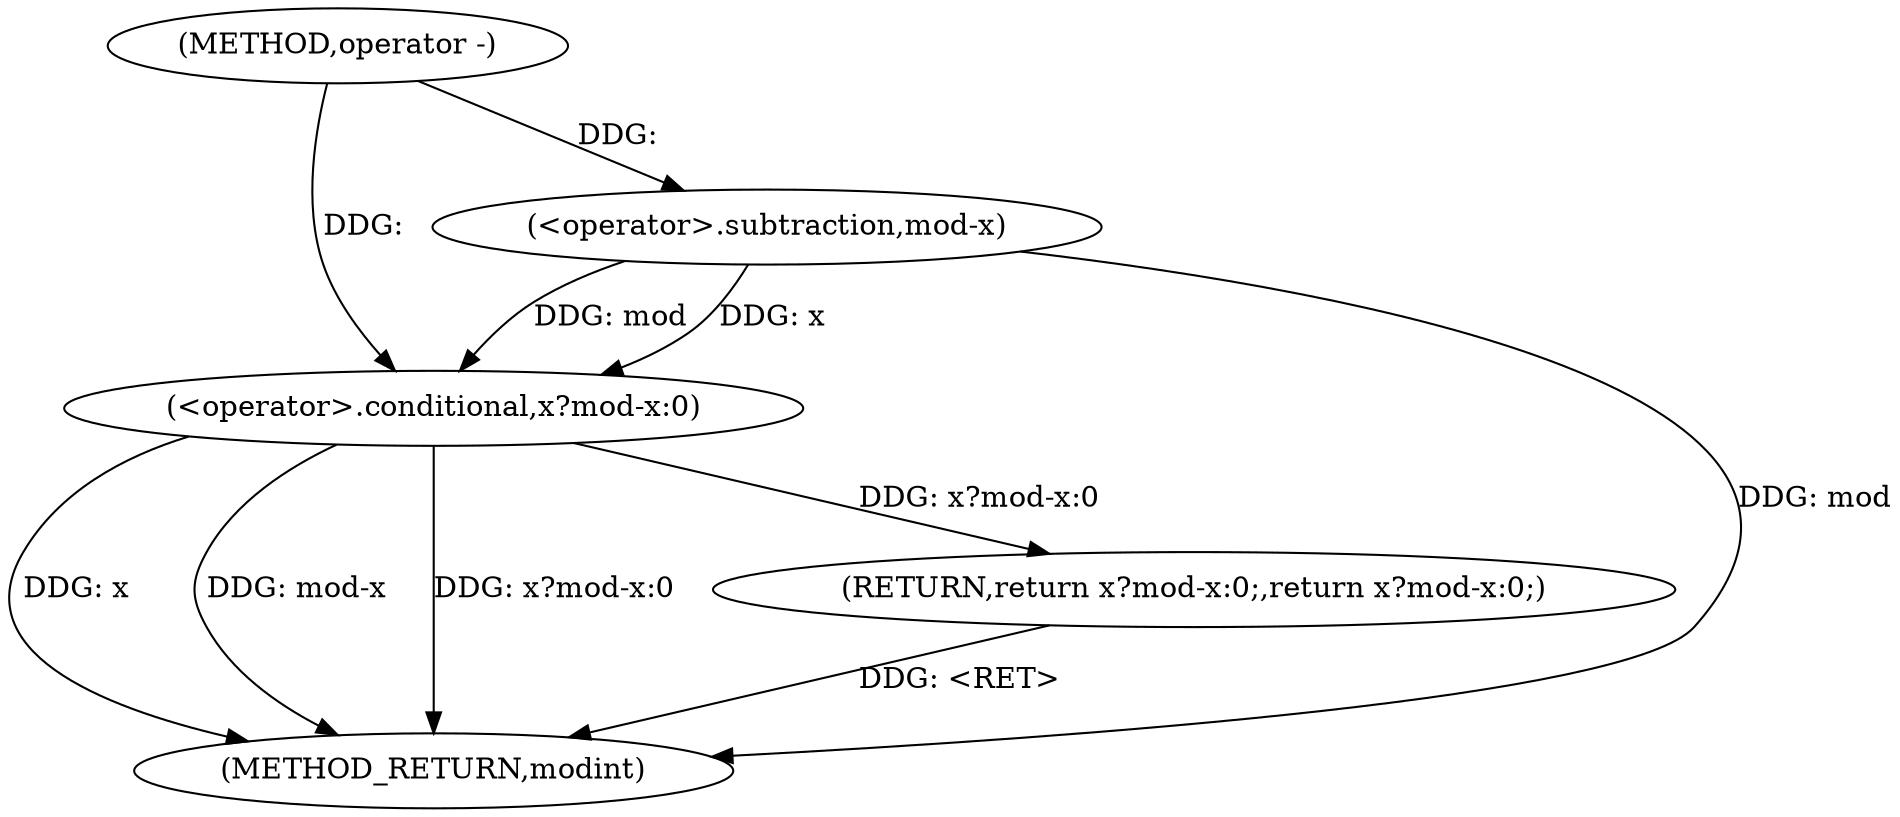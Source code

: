 digraph "operator -" {  
"1000479" [label = "(METHOD,operator -)" ]
"1000488" [label = "(METHOD_RETURN,modint)" ]
"1000481" [label = "(RETURN,return x?mod-x:0;,return x?mod-x:0;)" ]
"1000482" [label = "(<operator>.conditional,x?mod-x:0)" ]
"1000484" [label = "(<operator>.subtraction,mod-x)" ]
  "1000482" -> "1000488"  [ label = "DDG: x"] 
  "1000482" -> "1000488"  [ label = "DDG: mod-x"] 
  "1000482" -> "1000488"  [ label = "DDG: x?mod-x:0"] 
  "1000481" -> "1000488"  [ label = "DDG: <RET>"] 
  "1000484" -> "1000488"  [ label = "DDG: mod"] 
  "1000482" -> "1000481"  [ label = "DDG: x?mod-x:0"] 
  "1000484" -> "1000482"  [ label = "DDG: mod"] 
  "1000484" -> "1000482"  [ label = "DDG: x"] 
  "1000479" -> "1000482"  [ label = "DDG: "] 
  "1000479" -> "1000484"  [ label = "DDG: "] 
}
